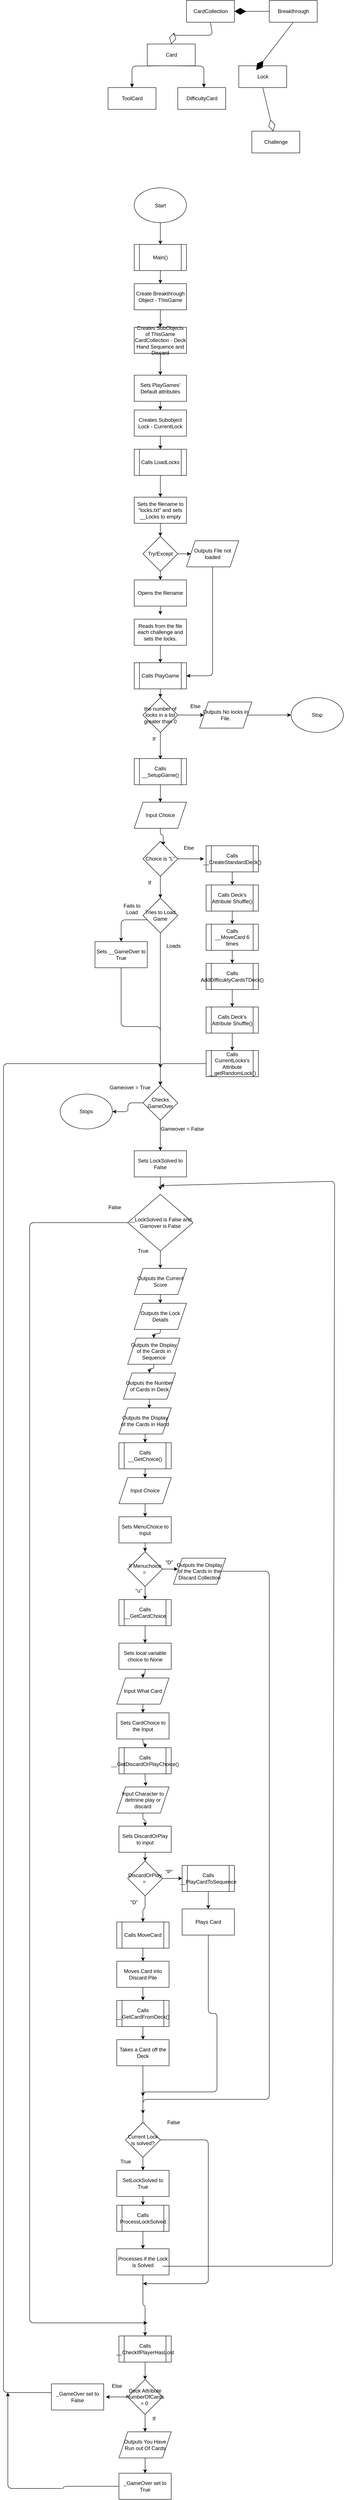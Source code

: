 <mxfile>
    <diagram id="NGS7eYxBXaBAsbN2S7GI" name="Page-1">
        <mxGraphModel dx="2227" dy="1877" grid="1" gridSize="10" guides="1" tooltips="1" connect="1" arrows="1" fold="1" page="1" pageScale="1" pageWidth="850" pageHeight="1100" math="0" shadow="0">
            <root>
                <mxCell id="0"/>
                <mxCell id="1" parent="0"/>
                <mxCell id="2" value="Card" style="html=1;" vertex="1" parent="1">
                    <mxGeometry x="130" y="150" width="110" height="50" as="geometry"/>
                </mxCell>
                <mxCell id="3" value="ToolCard" style="html=1;" vertex="1" parent="1">
                    <mxGeometry x="40" y="250" width="110" height="50" as="geometry"/>
                </mxCell>
                <mxCell id="4" value="DifficultyCard" style="html=1;" vertex="1" parent="1">
                    <mxGeometry x="200" y="250" width="110" height="50" as="geometry"/>
                </mxCell>
                <mxCell id="5" value="" style="endArrow=block;endFill=1;html=1;edgeStyle=orthogonalEdgeStyle;align=left;verticalAlign=top;entryX=0.5;entryY=0;entryDx=0;entryDy=0;" edge="1" parent="1" target="3">
                    <mxGeometry x="-1" relative="1" as="geometry">
                        <mxPoint x="180" y="200" as="sourcePoint"/>
                        <mxPoint x="340" y="200" as="targetPoint"/>
                    </mxGeometry>
                </mxCell>
                <mxCell id="8" value="" style="endArrow=block;endFill=1;html=1;edgeStyle=orthogonalEdgeStyle;align=left;verticalAlign=top;entryX=0.545;entryY=0;entryDx=0;entryDy=0;entryPerimeter=0;" edge="1" parent="1" target="4">
                    <mxGeometry x="-0.857" y="-10" relative="1" as="geometry">
                        <mxPoint x="170" y="200" as="sourcePoint"/>
                        <mxPoint x="300" y="230" as="targetPoint"/>
                        <mxPoint as="offset"/>
                    </mxGeometry>
                </mxCell>
                <mxCell id="10" value="CardCollection" style="html=1;" vertex="1" parent="1">
                    <mxGeometry x="220" y="50" width="110" height="50" as="geometry"/>
                </mxCell>
                <mxCell id="15" value="" style="endArrow=diamondThin;endFill=0;endSize=24;html=1;entryX=0.5;entryY=0;entryDx=0;entryDy=0;exitX=0.5;exitY=1;exitDx=0;exitDy=0;" edge="1" parent="1" source="10" target="2">
                    <mxGeometry width="160" relative="1" as="geometry">
                        <mxPoint x="330" y="80" as="sourcePoint"/>
                        <mxPoint x="490" y="80" as="targetPoint"/>
                        <Array as="points">
                            <mxPoint x="280" y="130"/>
                            <mxPoint x="190" y="130"/>
                        </Array>
                    </mxGeometry>
                </mxCell>
                <mxCell id="16" value="Lock" style="html=1;" vertex="1" parent="1">
                    <mxGeometry x="340" y="200" width="110" height="50" as="geometry"/>
                </mxCell>
                <mxCell id="17" value="Challenge" style="html=1;" vertex="1" parent="1">
                    <mxGeometry x="370" y="350" width="110" height="50" as="geometry"/>
                </mxCell>
                <mxCell id="19" value="" style="endArrow=diamondThin;endFill=0;endSize=24;html=1;exitX=0.5;exitY=1;exitDx=0;exitDy=0;" edge="1" parent="1" source="16" target="17">
                    <mxGeometry width="160" relative="1" as="geometry">
                        <mxPoint x="190" y="270" as="sourcePoint"/>
                        <mxPoint x="350" y="270" as="targetPoint"/>
                    </mxGeometry>
                </mxCell>
                <mxCell id="21" value="Breakthrough" style="html=1;" vertex="1" parent="1">
                    <mxGeometry x="410" y="50" width="110" height="50" as="geometry"/>
                </mxCell>
                <mxCell id="22" value="" style="endArrow=diamondThin;endFill=1;endSize=24;html=1;exitX=0;exitY=0.5;exitDx=0;exitDy=0;entryX=1;entryY=0.5;entryDx=0;entryDy=0;" edge="1" parent="1" source="21" target="10">
                    <mxGeometry width="160" relative="1" as="geometry">
                        <mxPoint x="290" y="40" as="sourcePoint"/>
                        <mxPoint x="450" y="40" as="targetPoint"/>
                    </mxGeometry>
                </mxCell>
                <mxCell id="24" value="" style="endArrow=diamondThin;endFill=1;endSize=24;html=1;exitX=0.5;exitY=1;exitDx=0;exitDy=0;entryX=0.364;entryY=0.2;entryDx=0;entryDy=0;entryPerimeter=0;" edge="1" parent="1" source="21" target="16">
                    <mxGeometry width="160" relative="1" as="geometry">
                        <mxPoint x="350" y="130" as="sourcePoint"/>
                        <mxPoint x="510" y="130" as="targetPoint"/>
                    </mxGeometry>
                </mxCell>
                <mxCell id="29" style="edgeStyle=orthogonalEdgeStyle;html=1;entryX=0.5;entryY=0;entryDx=0;entryDy=0;" edge="1" parent="1" source="26">
                    <mxGeometry relative="1" as="geometry">
                        <mxPoint x="160.0" y="610" as="targetPoint"/>
                    </mxGeometry>
                </mxCell>
                <mxCell id="26" value="" style="ellipse;whiteSpace=wrap;html=1;" vertex="1" parent="1">
                    <mxGeometry x="100" y="480" width="120" height="80" as="geometry"/>
                </mxCell>
                <mxCell id="27" value="Start&lt;br&gt;" style="text;html=1;strokeColor=none;fillColor=none;align=center;verticalAlign=middle;whiteSpace=wrap;rounded=0;" vertex="1" parent="1">
                    <mxGeometry x="130" y="506" width="60" height="30" as="geometry"/>
                </mxCell>
                <mxCell id="33" style="edgeStyle=orthogonalEdgeStyle;html=1;entryX=0.5;entryY=0;entryDx=0;entryDy=0;" edge="1" parent="1" source="30" target="31">
                    <mxGeometry relative="1" as="geometry"/>
                </mxCell>
                <mxCell id="30" value="Main()" style="shape=process;whiteSpace=wrap;html=1;backgroundOutline=1;" vertex="1" parent="1">
                    <mxGeometry x="100" y="610" width="120" height="60" as="geometry"/>
                </mxCell>
                <mxCell id="36" style="edgeStyle=orthogonalEdgeStyle;html=1;entryX=0.5;entryY=0;entryDx=0;entryDy=0;" edge="1" parent="1" source="31" target="35">
                    <mxGeometry relative="1" as="geometry"/>
                </mxCell>
                <mxCell id="31" value="Create Breakthrough Object - ThisGame&lt;br&gt;" style="rounded=0;whiteSpace=wrap;html=1;" vertex="1" parent="1">
                    <mxGeometry x="100" y="700" width="120" height="60" as="geometry"/>
                </mxCell>
                <mxCell id="38" style="edgeStyle=orthogonalEdgeStyle;html=1;" edge="1" parent="1" source="35">
                    <mxGeometry relative="1" as="geometry">
                        <mxPoint x="160.0" y="910" as="targetPoint"/>
                    </mxGeometry>
                </mxCell>
                <mxCell id="35" value="Creates SubObjects of ThisGame CardCollection - Deck Hand Sequence and Discard" style="rounded=0;whiteSpace=wrap;html=1;" vertex="1" parent="1">
                    <mxGeometry x="100" y="800" width="120" height="60" as="geometry"/>
                </mxCell>
                <mxCell id="41" style="edgeStyle=orthogonalEdgeStyle;html=1;entryX=0.5;entryY=0;entryDx=0;entryDy=0;" edge="1" parent="1" source="39" target="40">
                    <mxGeometry relative="1" as="geometry"/>
                </mxCell>
                <mxCell id="39" value="Sets PlayGames' Default attributes" style="rounded=0;whiteSpace=wrap;html=1;" vertex="1" parent="1">
                    <mxGeometry x="100" y="910" width="120" height="60" as="geometry"/>
                </mxCell>
                <mxCell id="43" style="edgeStyle=orthogonalEdgeStyle;html=1;entryX=0.5;entryY=0;entryDx=0;entryDy=0;" edge="1" parent="1" source="40">
                    <mxGeometry relative="1" as="geometry">
                        <mxPoint x="160.0" y="1080" as="targetPoint"/>
                    </mxGeometry>
                </mxCell>
                <mxCell id="40" value="Creates Subobject Lock - CurrentLock" style="rounded=0;whiteSpace=wrap;html=1;" vertex="1" parent="1">
                    <mxGeometry x="100" y="990" width="120" height="60" as="geometry"/>
                </mxCell>
                <mxCell id="46" style="edgeStyle=orthogonalEdgeStyle;html=1;entryX=0.5;entryY=0;entryDx=0;entryDy=0;" edge="1" parent="1" source="44" target="45">
                    <mxGeometry relative="1" as="geometry"/>
                </mxCell>
                <mxCell id="44" value="Calls LoadLocks" style="shape=process;whiteSpace=wrap;html=1;backgroundOutline=1;" vertex="1" parent="1">
                    <mxGeometry x="100" y="1080" width="120" height="60" as="geometry"/>
                </mxCell>
                <mxCell id="48" style="edgeStyle=orthogonalEdgeStyle;html=1;entryX=0.5;entryY=0;entryDx=0;entryDy=0;" edge="1" parent="1" source="45" target="47">
                    <mxGeometry relative="1" as="geometry"/>
                </mxCell>
                <mxCell id="45" value="Sets the filename to &quot;locks.txt&quot; and sets __Locks to empty" style="rounded=0;whiteSpace=wrap;html=1;" vertex="1" parent="1">
                    <mxGeometry x="100" y="1190" width="120" height="60" as="geometry"/>
                </mxCell>
                <mxCell id="49" style="edgeStyle=orthogonalEdgeStyle;html=1;" edge="1" parent="1" source="47">
                    <mxGeometry relative="1" as="geometry">
                        <mxPoint x="230.0" y="1320" as="targetPoint"/>
                    </mxGeometry>
                </mxCell>
                <mxCell id="55" style="edgeStyle=orthogonalEdgeStyle;html=1;entryX=0.5;entryY=0;entryDx=0;entryDy=0;" edge="1" parent="1" source="47" target="54">
                    <mxGeometry relative="1" as="geometry"/>
                </mxCell>
                <mxCell id="47" value="Try/Except" style="rhombus;whiteSpace=wrap;html=1;" vertex="1" parent="1">
                    <mxGeometry x="120" y="1280" width="80" height="80" as="geometry"/>
                </mxCell>
                <mxCell id="67" style="edgeStyle=orthogonalEdgeStyle;html=1;entryX=1;entryY=0.5;entryDx=0;entryDy=0;" edge="1" parent="1" source="51" target="58">
                    <mxGeometry relative="1" as="geometry">
                        <mxPoint x="400" y="1600" as="targetPoint"/>
                    </mxGeometry>
                </mxCell>
                <mxCell id="51" value="Outputs File not loaded" style="shape=parallelogram;perimeter=parallelogramPerimeter;whiteSpace=wrap;html=1;fixedSize=1;" vertex="1" parent="1">
                    <mxGeometry x="220" y="1290" width="120" height="60" as="geometry"/>
                </mxCell>
                <mxCell id="57" style="edgeStyle=orthogonalEdgeStyle;html=1;" edge="1" parent="1" source="54">
                    <mxGeometry relative="1" as="geometry">
                        <mxPoint x="160" y="1460.0" as="targetPoint"/>
                    </mxGeometry>
                </mxCell>
                <mxCell id="54" value="Opens the filename" style="rounded=0;whiteSpace=wrap;html=1;" vertex="1" parent="1">
                    <mxGeometry x="100" y="1380" width="120" height="60" as="geometry"/>
                </mxCell>
                <mxCell id="59" style="edgeStyle=orthogonalEdgeStyle;html=1;entryX=0.5;entryY=0;entryDx=0;entryDy=0;" edge="1" parent="1" source="56" target="58">
                    <mxGeometry relative="1" as="geometry"/>
                </mxCell>
                <mxCell id="56" value="Reads from the file each challenge and sets the locks." style="rounded=0;whiteSpace=wrap;html=1;" vertex="1" parent="1">
                    <mxGeometry x="100" y="1470" width="120" height="60" as="geometry"/>
                </mxCell>
                <mxCell id="61" style="edgeStyle=orthogonalEdgeStyle;html=1;" edge="1" parent="1" source="58" target="60">
                    <mxGeometry relative="1" as="geometry"/>
                </mxCell>
                <mxCell id="58" value="Calls PlayGame" style="shape=process;whiteSpace=wrap;html=1;backgroundOutline=1;" vertex="1" parent="1">
                    <mxGeometry x="100" y="1570" width="120" height="60" as="geometry"/>
                </mxCell>
                <mxCell id="62" style="edgeStyle=orthogonalEdgeStyle;html=1;" edge="1" parent="1" source="60">
                    <mxGeometry relative="1" as="geometry">
                        <mxPoint x="160" y="1791.391" as="targetPoint"/>
                    </mxGeometry>
                </mxCell>
                <mxCell id="64" style="edgeStyle=orthogonalEdgeStyle;html=1;" edge="1" parent="1" source="60">
                    <mxGeometry relative="1" as="geometry">
                        <mxPoint x="260" y="1690" as="targetPoint"/>
                    </mxGeometry>
                </mxCell>
                <mxCell id="60" value="the number of locks in a list greater than 0" style="rhombus;whiteSpace=wrap;html=1;" vertex="1" parent="1">
                    <mxGeometry x="120" y="1650" width="80" height="80" as="geometry"/>
                </mxCell>
                <mxCell id="63" value="If" style="text;html=1;align=center;verticalAlign=middle;resizable=0;points=[];autosize=1;strokeColor=none;fillColor=none;" vertex="1" parent="1">
                    <mxGeometry x="130" y="1730" width="30" height="30" as="geometry"/>
                </mxCell>
                <mxCell id="65" value="Else" style="text;html=1;align=center;verticalAlign=middle;resizable=0;points=[];autosize=1;strokeColor=none;fillColor=none;" vertex="1" parent="1">
                    <mxGeometry x="215" y="1655" width="50" height="30" as="geometry"/>
                </mxCell>
                <mxCell id="69" style="edgeStyle=orthogonalEdgeStyle;html=1;" edge="1" parent="1" source="68">
                    <mxGeometry relative="1" as="geometry">
                        <mxPoint x="460" y="1690" as="targetPoint"/>
                    </mxGeometry>
                </mxCell>
                <mxCell id="68" value="Outputs No locks in File." style="shape=parallelogram;perimeter=parallelogramPerimeter;whiteSpace=wrap;html=1;fixedSize=1;" vertex="1" parent="1">
                    <mxGeometry x="250" y="1660" width="120" height="60" as="geometry"/>
                </mxCell>
                <mxCell id="70" value="Stop" style="ellipse;whiteSpace=wrap;html=1;" vertex="1" parent="1">
                    <mxGeometry x="460" y="1650" width="120" height="80" as="geometry"/>
                </mxCell>
                <mxCell id="73" style="edgeStyle=orthogonalEdgeStyle;html=1;" edge="1" parent="1" source="71" target="72">
                    <mxGeometry relative="1" as="geometry"/>
                </mxCell>
                <mxCell id="71" value="Calls __SetupGame()" style="shape=process;whiteSpace=wrap;html=1;backgroundOutline=1;" vertex="1" parent="1">
                    <mxGeometry x="100" y="1790" width="120" height="60" as="geometry"/>
                </mxCell>
                <mxCell id="75" style="edgeStyle=orthogonalEdgeStyle;html=1;entryX=0.584;entryY=0.113;entryDx=0;entryDy=0;entryPerimeter=0;" edge="1" parent="1" source="72" target="74">
                    <mxGeometry relative="1" as="geometry"/>
                </mxCell>
                <mxCell id="72" value="Input Choice" style="shape=parallelogram;perimeter=parallelogramPerimeter;whiteSpace=wrap;html=1;fixedSize=1;" vertex="1" parent="1">
                    <mxGeometry x="100" y="1890" width="120" height="60" as="geometry"/>
                </mxCell>
                <mxCell id="76" style="edgeStyle=orthogonalEdgeStyle;html=1;" edge="1" parent="1" source="74">
                    <mxGeometry relative="1" as="geometry">
                        <mxPoint x="160" y="2110" as="targetPoint"/>
                    </mxGeometry>
                </mxCell>
                <mxCell id="78" style="edgeStyle=orthogonalEdgeStyle;html=1;" edge="1" parent="1" source="74">
                    <mxGeometry relative="1" as="geometry">
                        <mxPoint x="260" y="2020" as="targetPoint"/>
                    </mxGeometry>
                </mxCell>
                <mxCell id="74" value="Choice is &quot;L&quot;" style="rhombus;whiteSpace=wrap;html=1;" vertex="1" parent="1">
                    <mxGeometry x="120" y="1980" width="80" height="80" as="geometry"/>
                </mxCell>
                <mxCell id="77" value="If" style="text;html=1;align=center;verticalAlign=middle;resizable=0;points=[];autosize=1;strokeColor=none;fillColor=none;" vertex="1" parent="1">
                    <mxGeometry x="120" y="2060" width="30" height="30" as="geometry"/>
                </mxCell>
                <mxCell id="79" value="Else" style="text;html=1;align=center;verticalAlign=middle;resizable=0;points=[];autosize=1;strokeColor=none;fillColor=none;" vertex="1" parent="1">
                    <mxGeometry x="200" y="1980" width="50" height="30" as="geometry"/>
                </mxCell>
                <mxCell id="86" style="edgeStyle=orthogonalEdgeStyle;html=1;entryX=0.5;entryY=0;entryDx=0;entryDy=0;" edge="1" parent="1" source="80" target="81">
                    <mxGeometry relative="1" as="geometry"/>
                </mxCell>
                <mxCell id="80" value="Calls __CreateStandardDeck()" style="shape=process;whiteSpace=wrap;html=1;backgroundOutline=1;" vertex="1" parent="1">
                    <mxGeometry x="265" y="1990" width="120" height="60" as="geometry"/>
                </mxCell>
                <mxCell id="84" style="edgeStyle=orthogonalEdgeStyle;html=1;" edge="1" parent="1" source="81" target="85">
                    <mxGeometry relative="1" as="geometry">
                        <mxPoint x="570" y="2020" as="targetPoint"/>
                    </mxGeometry>
                </mxCell>
                <mxCell id="81" value="Calls Deck's Attribute Shuffle()" style="shape=process;whiteSpace=wrap;html=1;backgroundOutline=1;" vertex="1" parent="1">
                    <mxGeometry x="265" y="2080" width="120" height="60" as="geometry"/>
                </mxCell>
                <mxCell id="88" style="edgeStyle=orthogonalEdgeStyle;html=1;entryX=0.5;entryY=0;entryDx=0;entryDy=0;" edge="1" parent="1" source="85" target="87">
                    <mxGeometry relative="1" as="geometry"/>
                </mxCell>
                <mxCell id="85" value="Calls __MoveCard 6 times" style="shape=process;whiteSpace=wrap;html=1;backgroundOutline=1;" vertex="1" parent="1">
                    <mxGeometry x="265" y="2170" width="120" height="60" as="geometry"/>
                </mxCell>
                <mxCell id="90" style="edgeStyle=orthogonalEdgeStyle;html=1;entryX=0.5;entryY=0;entryDx=0;entryDy=0;" edge="1" parent="1" source="87" target="89">
                    <mxGeometry relative="1" as="geometry"/>
                </mxCell>
                <mxCell id="87" value="Calls AddDifficuktyCardsTDeck()" style="shape=process;whiteSpace=wrap;html=1;backgroundOutline=1;" vertex="1" parent="1">
                    <mxGeometry x="265" y="2260" width="120" height="60" as="geometry"/>
                </mxCell>
                <mxCell id="92" style="edgeStyle=orthogonalEdgeStyle;html=1;entryX=0.5;entryY=0;entryDx=0;entryDy=0;" edge="1" parent="1" source="89" target="91">
                    <mxGeometry relative="1" as="geometry"/>
                </mxCell>
                <mxCell id="89" value="Calls Deck's Attribute Shuffle()" style="shape=process;whiteSpace=wrap;html=1;backgroundOutline=1;" vertex="1" parent="1">
                    <mxGeometry x="265" y="2360" width="120" height="60" as="geometry"/>
                </mxCell>
                <mxCell id="104" style="edgeStyle=orthogonalEdgeStyle;html=1;entryX=0.5;entryY=0;entryDx=0;entryDy=0;" edge="1" parent="1" source="91" target="100">
                    <mxGeometry relative="1" as="geometry"/>
                </mxCell>
                <mxCell id="91" value="Calls CurrentLocks's Attribute __getRandomLock()" style="shape=process;whiteSpace=wrap;html=1;backgroundOutline=1;" vertex="1" parent="1">
                    <mxGeometry x="265" y="2460" width="120" height="60" as="geometry"/>
                </mxCell>
                <mxCell id="95" style="edgeStyle=orthogonalEdgeStyle;html=1;entryX=0.5;entryY=0;entryDx=0;entryDy=0;" edge="1" parent="1" source="94" target="100">
                    <mxGeometry relative="1" as="geometry">
                        <mxPoint x="160" y="2530" as="targetPoint"/>
                    </mxGeometry>
                </mxCell>
                <mxCell id="97" style="edgeStyle=orthogonalEdgeStyle;html=1;" edge="1" parent="1" source="94" target="96">
                    <mxGeometry relative="1" as="geometry">
                        <Array as="points">
                            <mxPoint x="70" y="2160"/>
                        </Array>
                    </mxGeometry>
                </mxCell>
                <mxCell id="94" value="Tries to Load Game" style="rhombus;whiteSpace=wrap;html=1;" vertex="1" parent="1">
                    <mxGeometry x="120" y="2110" width="80" height="80" as="geometry"/>
                </mxCell>
                <mxCell id="105" style="edgeStyle=orthogonalEdgeStyle;html=1;entryX=0.5;entryY=0;entryDx=0;entryDy=0;" edge="1" parent="1" source="96" target="100">
                    <mxGeometry relative="1" as="geometry"/>
                </mxCell>
                <mxCell id="96" value="Sets __GameOver to True" style="rounded=0;whiteSpace=wrap;html=1;" vertex="1" parent="1">
                    <mxGeometry x="10" y="2210" width="120" height="60" as="geometry"/>
                </mxCell>
                <mxCell id="98" value="Fails to Load" style="text;html=1;strokeColor=none;fillColor=none;align=center;verticalAlign=middle;whiteSpace=wrap;rounded=0;" vertex="1" parent="1">
                    <mxGeometry x="65" y="2120" width="60" height="30" as="geometry"/>
                </mxCell>
                <mxCell id="99" value="Loads" style="text;html=1;align=center;verticalAlign=middle;resizable=0;points=[];autosize=1;strokeColor=none;fillColor=none;" vertex="1" parent="1">
                    <mxGeometry x="160" y="2205" width="60" height="30" as="geometry"/>
                </mxCell>
                <mxCell id="101" style="edgeStyle=orthogonalEdgeStyle;html=1;" edge="1" parent="1" source="100">
                    <mxGeometry relative="1" as="geometry">
                        <mxPoint x="160" y="2690" as="targetPoint"/>
                    </mxGeometry>
                </mxCell>
                <mxCell id="107" style="edgeStyle=orthogonalEdgeStyle;html=1;entryX=1;entryY=0.5;entryDx=0;entryDy=0;" edge="1" parent="1" source="100">
                    <mxGeometry relative="1" as="geometry">
                        <mxPoint x="50.0" y="2600" as="targetPoint"/>
                    </mxGeometry>
                </mxCell>
                <mxCell id="100" value="Checks GameOver" style="rhombus;whiteSpace=wrap;html=1;" vertex="1" parent="1">
                    <mxGeometry x="120" y="2540" width="80" height="80" as="geometry"/>
                </mxCell>
                <mxCell id="102" value="Gameover = False" style="text;html=1;align=center;verticalAlign=middle;resizable=0;points=[];autosize=1;strokeColor=none;fillColor=none;" vertex="1" parent="1">
                    <mxGeometry x="150" y="2625" width="120" height="30" as="geometry"/>
                </mxCell>
                <mxCell id="103" value="Gameover = True" style="text;html=1;align=center;verticalAlign=middle;resizable=0;points=[];autosize=1;strokeColor=none;fillColor=none;" vertex="1" parent="1">
                    <mxGeometry x="30" y="2530" width="120" height="30" as="geometry"/>
                </mxCell>
                <mxCell id="113" style="edgeStyle=orthogonalEdgeStyle;html=1;" edge="1" parent="1" source="108">
                    <mxGeometry relative="1" as="geometry">
                        <mxPoint x="160.0" y="2780" as="targetPoint"/>
                    </mxGeometry>
                </mxCell>
                <mxCell id="108" value="Sets LockSolved to False" style="rounded=0;whiteSpace=wrap;html=1;" vertex="1" parent="1">
                    <mxGeometry x="100" y="2690" width="120" height="60" as="geometry"/>
                </mxCell>
                <mxCell id="110" style="edgeStyle=orthogonalEdgeStyle;html=1;" edge="1" parent="1" source="109">
                    <mxGeometry relative="1" as="geometry">
                        <mxPoint x="160.0" y="2960" as="targetPoint"/>
                    </mxGeometry>
                </mxCell>
                <mxCell id="210" style="edgeStyle=orthogonalEdgeStyle;html=1;" edge="1" parent="1" source="109">
                    <mxGeometry relative="1" as="geometry">
                        <mxPoint x="130" y="5380" as="targetPoint"/>
                        <Array as="points">
                            <mxPoint x="-140" y="2855"/>
                            <mxPoint x="-140" y="5380"/>
                            <mxPoint x="120" y="5380"/>
                        </Array>
                    </mxGeometry>
                </mxCell>
                <mxCell id="109" value="__LockSolved is False and Gamover is False" style="rhombus;whiteSpace=wrap;html=1;" vertex="1" parent="1">
                    <mxGeometry x="85" y="2790" width="150" height="130" as="geometry"/>
                </mxCell>
                <mxCell id="111" value="True" style="text;html=1;align=center;verticalAlign=middle;resizable=0;points=[];autosize=1;strokeColor=none;fillColor=none;" vertex="1" parent="1">
                    <mxGeometry x="95" y="2905" width="50" height="30" as="geometry"/>
                </mxCell>
                <mxCell id="112" value="False" style="text;html=1;align=center;verticalAlign=middle;resizable=0;points=[];autosize=1;strokeColor=none;fillColor=none;" vertex="1" parent="1">
                    <mxGeometry x="30" y="2805" width="50" height="30" as="geometry"/>
                </mxCell>
                <mxCell id="128" value="Stops" style="ellipse;whiteSpace=wrap;html=1;" vertex="1" parent="1">
                    <mxGeometry x="-70" y="2560" width="120" height="80" as="geometry"/>
                </mxCell>
                <mxCell id="132" style="edgeStyle=orthogonalEdgeStyle;html=1;" edge="1" parent="1" source="129" target="130">
                    <mxGeometry relative="1" as="geometry"/>
                </mxCell>
                <mxCell id="129" value="Outputs the Current Score" style="shape=parallelogram;perimeter=parallelogramPerimeter;whiteSpace=wrap;html=1;fixedSize=1;" vertex="1" parent="1">
                    <mxGeometry x="100" y="2960" width="120" height="60" as="geometry"/>
                </mxCell>
                <mxCell id="133" style="edgeStyle=orthogonalEdgeStyle;html=1;" edge="1" parent="1" source="130" target="131">
                    <mxGeometry relative="1" as="geometry"/>
                </mxCell>
                <mxCell id="130" value="Outputs the Lock Details" style="shape=parallelogram;perimeter=parallelogramPerimeter;whiteSpace=wrap;html=1;fixedSize=1;" vertex="1" parent="1">
                    <mxGeometry x="100" y="3040" width="120" height="60" as="geometry"/>
                </mxCell>
                <mxCell id="135" style="edgeStyle=orthogonalEdgeStyle;html=1;" edge="1" parent="1" source="131" target="134">
                    <mxGeometry relative="1" as="geometry"/>
                </mxCell>
                <mxCell id="131" value="Outputs the Display of the Cards in Sequence" style="shape=parallelogram;perimeter=parallelogramPerimeter;whiteSpace=wrap;html=1;fixedSize=1;" vertex="1" parent="1">
                    <mxGeometry x="85" y="3120" width="120" height="60" as="geometry"/>
                </mxCell>
                <mxCell id="137" style="edgeStyle=orthogonalEdgeStyle;html=1;entryX=0.576;entryY=0.022;entryDx=0;entryDy=0;entryPerimeter=0;" edge="1" parent="1" source="134" target="136">
                    <mxGeometry relative="1" as="geometry"/>
                </mxCell>
                <mxCell id="134" value="Outputs the Number of Cards in Deck" style="shape=parallelogram;perimeter=parallelogramPerimeter;whiteSpace=wrap;html=1;fixedSize=1;" vertex="1" parent="1">
                    <mxGeometry x="75" y="3200" width="120" height="60" as="geometry"/>
                </mxCell>
                <mxCell id="139" style="edgeStyle=orthogonalEdgeStyle;html=1;entryX=0.5;entryY=0;entryDx=0;entryDy=0;" edge="1" parent="1" source="136" target="138">
                    <mxGeometry relative="1" as="geometry"/>
                </mxCell>
                <mxCell id="136" value="Outputs the Display of the Cards in Hand" style="shape=parallelogram;perimeter=parallelogramPerimeter;whiteSpace=wrap;html=1;fixedSize=1;" vertex="1" parent="1">
                    <mxGeometry x="65" y="3280" width="120" height="60" as="geometry"/>
                </mxCell>
                <mxCell id="141" style="edgeStyle=orthogonalEdgeStyle;html=1;" edge="1" parent="1" source="138" target="140">
                    <mxGeometry relative="1" as="geometry"/>
                </mxCell>
                <mxCell id="138" value="Calls __GetChoice()" style="shape=process;whiteSpace=wrap;html=1;backgroundOutline=1;" vertex="1" parent="1">
                    <mxGeometry x="65" y="3360" width="120" height="60" as="geometry"/>
                </mxCell>
                <mxCell id="143" style="edgeStyle=orthogonalEdgeStyle;html=1;" edge="1" parent="1" source="140" target="142">
                    <mxGeometry relative="1" as="geometry"/>
                </mxCell>
                <mxCell id="140" value="Input Choice" style="shape=parallelogram;perimeter=parallelogramPerimeter;whiteSpace=wrap;html=1;fixedSize=1;" vertex="1" parent="1">
                    <mxGeometry x="65" y="3440" width="120" height="60" as="geometry"/>
                </mxCell>
                <mxCell id="145" style="edgeStyle=orthogonalEdgeStyle;html=1;" edge="1" parent="1" source="142" target="144">
                    <mxGeometry relative="1" as="geometry"/>
                </mxCell>
                <mxCell id="142" value="Sets MenuChoice to Input" style="rounded=0;whiteSpace=wrap;html=1;" vertex="1" parent="1">
                    <mxGeometry x="65" y="3530" width="120" height="60" as="geometry"/>
                </mxCell>
                <mxCell id="146" style="edgeStyle=orthogonalEdgeStyle;html=1;" edge="1" parent="1" source="144">
                    <mxGeometry relative="1" as="geometry">
                        <mxPoint x="200" y="3650.0" as="targetPoint"/>
                    </mxGeometry>
                </mxCell>
                <mxCell id="148" style="edgeStyle=orthogonalEdgeStyle;html=1;" edge="1" parent="1" source="144">
                    <mxGeometry relative="1" as="geometry">
                        <mxPoint x="125" y="3720" as="targetPoint"/>
                    </mxGeometry>
                </mxCell>
                <mxCell id="144" value="If Menuchoice =&amp;nbsp;" style="rhombus;whiteSpace=wrap;html=1;" vertex="1" parent="1">
                    <mxGeometry x="85" y="3610" width="80" height="80" as="geometry"/>
                </mxCell>
                <mxCell id="147" value="&quot;D&quot;" style="text;html=1;align=center;verticalAlign=middle;resizable=0;points=[];autosize=1;strokeColor=none;fillColor=none;" vertex="1" parent="1">
                    <mxGeometry x="160" y="3620" width="40" height="30" as="geometry"/>
                </mxCell>
                <mxCell id="149" value="&quot;u&quot;" style="text;html=1;align=center;verticalAlign=middle;resizable=0;points=[];autosize=1;strokeColor=none;fillColor=none;" vertex="1" parent="1">
                    <mxGeometry x="90" y="3685" width="40" height="30" as="geometry"/>
                </mxCell>
                <mxCell id="183" style="edgeStyle=orthogonalEdgeStyle;html=1;" edge="1" parent="1" source="150">
                    <mxGeometry relative="1" as="geometry">
                        <mxPoint x="120" y="4900" as="targetPoint"/>
                        <Array as="points">
                            <mxPoint x="410" y="3655"/>
                            <mxPoint x="410" y="4867"/>
                        </Array>
                    </mxGeometry>
                </mxCell>
                <mxCell id="150" value="Outputs the Display of the Cards in the Discard Collection" style="shape=parallelogram;perimeter=parallelogramPerimeter;whiteSpace=wrap;html=1;fixedSize=1;" vertex="1" parent="1">
                    <mxGeometry x="190" y="3625" width="120" height="60" as="geometry"/>
                </mxCell>
                <mxCell id="153" style="edgeStyle=orthogonalEdgeStyle;html=1;entryX=0.5;entryY=0;entryDx=0;entryDy=0;" edge="1" parent="1" source="151" target="152">
                    <mxGeometry relative="1" as="geometry"/>
                </mxCell>
                <mxCell id="151" value="Calls __GetCardChoice" style="shape=process;whiteSpace=wrap;html=1;backgroundOutline=1;" vertex="1" parent="1">
                    <mxGeometry x="65" y="3720" width="120" height="60" as="geometry"/>
                </mxCell>
                <mxCell id="155" style="edgeStyle=orthogonalEdgeStyle;html=1;" edge="1" parent="1" source="152" target="154">
                    <mxGeometry relative="1" as="geometry"/>
                </mxCell>
                <mxCell id="152" value="Sets local variable choice to None" style="rounded=0;whiteSpace=wrap;html=1;" vertex="1" parent="1">
                    <mxGeometry x="65" y="3820" width="120" height="60" as="geometry"/>
                </mxCell>
                <mxCell id="157" style="edgeStyle=orthogonalEdgeStyle;html=1;" edge="1" parent="1" source="154" target="156">
                    <mxGeometry relative="1" as="geometry"/>
                </mxCell>
                <mxCell id="154" value="Input What Card" style="shape=parallelogram;perimeter=parallelogramPerimeter;whiteSpace=wrap;html=1;fixedSize=1;" vertex="1" parent="1">
                    <mxGeometry x="60" y="3900" width="120" height="60" as="geometry"/>
                </mxCell>
                <mxCell id="159" style="edgeStyle=orthogonalEdgeStyle;html=1;" edge="1" parent="1" source="156" target="158">
                    <mxGeometry relative="1" as="geometry"/>
                </mxCell>
                <mxCell id="156" value="Sets CardChoice to the Input" style="rounded=0;whiteSpace=wrap;html=1;" vertex="1" parent="1">
                    <mxGeometry x="60" y="3980" width="120" height="60" as="geometry"/>
                </mxCell>
                <mxCell id="161" style="edgeStyle=orthogonalEdgeStyle;html=1;entryX=0.551;entryY=-0.03;entryDx=0;entryDy=0;entryPerimeter=0;" edge="1" parent="1" source="158" target="160">
                    <mxGeometry relative="1" as="geometry"/>
                </mxCell>
                <mxCell id="158" value="Calls __GetDiscardOrPlayChoice()" style="shape=process;whiteSpace=wrap;html=1;backgroundOutline=1;" vertex="1" parent="1">
                    <mxGeometry x="65" y="4060" width="120" height="60" as="geometry"/>
                </mxCell>
                <mxCell id="163" style="edgeStyle=orthogonalEdgeStyle;html=1;" edge="1" parent="1" source="160" target="162">
                    <mxGeometry relative="1" as="geometry"/>
                </mxCell>
                <mxCell id="160" value="Input Character to detmine play or discard" style="shape=parallelogram;perimeter=parallelogramPerimeter;whiteSpace=wrap;html=1;fixedSize=1;" vertex="1" parent="1">
                    <mxGeometry x="60" y="4150" width="120" height="60" as="geometry"/>
                </mxCell>
                <mxCell id="165" style="edgeStyle=orthogonalEdgeStyle;html=1;entryX=0.5;entryY=0;entryDx=0;entryDy=0;" edge="1" parent="1" source="162" target="164">
                    <mxGeometry relative="1" as="geometry"/>
                </mxCell>
                <mxCell id="162" value="Sets DiscardOrPlay to input" style="rounded=0;whiteSpace=wrap;html=1;" vertex="1" parent="1">
                    <mxGeometry x="65" y="4240" width="120" height="60" as="geometry"/>
                </mxCell>
                <mxCell id="169" style="edgeStyle=orthogonalEdgeStyle;html=1;" edge="1" parent="1" source="164" target="168">
                    <mxGeometry relative="1" as="geometry"/>
                </mxCell>
                <mxCell id="173" style="edgeStyle=orthogonalEdgeStyle;html=1;entryX=0.5;entryY=0;entryDx=0;entryDy=0;" edge="1" parent="1" source="164" target="172">
                    <mxGeometry relative="1" as="geometry"/>
                </mxCell>
                <mxCell id="164" value="DiscardOrPlay =&amp;nbsp;" style="rhombus;whiteSpace=wrap;html=1;" vertex="1" parent="1">
                    <mxGeometry x="85" y="4320" width="80" height="80" as="geometry"/>
                </mxCell>
                <mxCell id="166" value="&quot;P&quot;" style="text;html=1;strokeColor=none;fillColor=none;align=center;verticalAlign=middle;whiteSpace=wrap;rounded=0;" vertex="1" parent="1">
                    <mxGeometry x="150" y="4330" width="60" height="30" as="geometry"/>
                </mxCell>
                <mxCell id="167" value="&quot;D&quot;" style="text;html=1;strokeColor=none;fillColor=none;align=center;verticalAlign=middle;whiteSpace=wrap;rounded=0;" vertex="1" parent="1">
                    <mxGeometry x="70" y="4400" width="60" height="30" as="geometry"/>
                </mxCell>
                <mxCell id="170" style="edgeStyle=orthogonalEdgeStyle;html=1;" edge="1" parent="1" source="168">
                    <mxGeometry relative="1" as="geometry">
                        <mxPoint x="270" y="4430" as="targetPoint"/>
                    </mxGeometry>
                </mxCell>
                <mxCell id="168" value="Calls __PlayCardToSequence" style="shape=process;whiteSpace=wrap;html=1;backgroundOutline=1;" vertex="1" parent="1">
                    <mxGeometry x="210" y="4330" width="120" height="60" as="geometry"/>
                </mxCell>
                <mxCell id="180" style="edgeStyle=orthogonalEdgeStyle;html=1;" edge="1" parent="1" source="171">
                    <mxGeometry relative="1" as="geometry">
                        <mxPoint x="120" y="4860" as="targetPoint"/>
                        <Array as="points">
                            <mxPoint x="270" y="4670"/>
                            <mxPoint x="290" y="4670"/>
                            <mxPoint x="290" y="4850"/>
                        </Array>
                    </mxGeometry>
                </mxCell>
                <mxCell id="171" value="Plays Card" style="rounded=0;whiteSpace=wrap;html=1;" vertex="1" parent="1">
                    <mxGeometry x="210" y="4430" width="120" height="60" as="geometry"/>
                </mxCell>
                <mxCell id="175" style="edgeStyle=orthogonalEdgeStyle;html=1;entryX=0.5;entryY=0;entryDx=0;entryDy=0;" edge="1" parent="1" source="172" target="174">
                    <mxGeometry relative="1" as="geometry"/>
                </mxCell>
                <mxCell id="172" value="Calls MoveCard" style="shape=process;whiteSpace=wrap;html=1;backgroundOutline=1;" vertex="1" parent="1">
                    <mxGeometry x="60" y="4460" width="120" height="60" as="geometry"/>
                </mxCell>
                <mxCell id="177" style="edgeStyle=orthogonalEdgeStyle;html=1;" edge="1" parent="1" source="174" target="176">
                    <mxGeometry relative="1" as="geometry"/>
                </mxCell>
                <mxCell id="174" value="Moves Card into Discard Pile" style="rounded=0;whiteSpace=wrap;html=1;" vertex="1" parent="1">
                    <mxGeometry x="60" y="4550" width="120" height="60" as="geometry"/>
                </mxCell>
                <mxCell id="179" style="edgeStyle=orthogonalEdgeStyle;html=1;" edge="1" parent="1" source="176" target="178">
                    <mxGeometry relative="1" as="geometry"/>
                </mxCell>
                <mxCell id="176" value="Calls __GetCardFromDeck()" style="shape=process;whiteSpace=wrap;html=1;backgroundOutline=1;" vertex="1" parent="1">
                    <mxGeometry x="60" y="4640" width="120" height="60" as="geometry"/>
                </mxCell>
                <mxCell id="181" style="edgeStyle=orthogonalEdgeStyle;html=1;" edge="1" parent="1" source="178">
                    <mxGeometry relative="1" as="geometry">
                        <mxPoint x="120" y="4930" as="targetPoint"/>
                    </mxGeometry>
                </mxCell>
                <mxCell id="178" value="Takes a Card off the Deck" style="rounded=0;whiteSpace=wrap;html=1;" vertex="1" parent="1">
                    <mxGeometry x="60" y="4730" width="120" height="60" as="geometry"/>
                </mxCell>
                <mxCell id="185" style="edgeStyle=orthogonalEdgeStyle;html=1;" edge="1" parent="1" source="184">
                    <mxGeometry relative="1" as="geometry">
                        <mxPoint x="120" y="5030" as="targetPoint"/>
                    </mxGeometry>
                </mxCell>
                <mxCell id="194" style="edgeStyle=orthogonalEdgeStyle;html=1;" edge="1" parent="1" source="184">
                    <mxGeometry relative="1" as="geometry">
                        <mxPoint x="120" y="5290" as="targetPoint"/>
                        <Array as="points">
                            <mxPoint x="270" y="4960"/>
                            <mxPoint x="270" y="5290"/>
                        </Array>
                    </mxGeometry>
                </mxCell>
                <mxCell id="184" value="Current Lock is solved?" style="rhombus;whiteSpace=wrap;html=1;" vertex="1" parent="1">
                    <mxGeometry x="80" y="4920" width="80" height="80" as="geometry"/>
                </mxCell>
                <mxCell id="186" value="True" style="text;html=1;align=center;verticalAlign=middle;resizable=0;points=[];autosize=1;strokeColor=none;fillColor=none;" vertex="1" parent="1">
                    <mxGeometry x="55" y="4995" width="50" height="30" as="geometry"/>
                </mxCell>
                <mxCell id="187" value="False" style="text;html=1;align=center;verticalAlign=middle;resizable=0;points=[];autosize=1;strokeColor=none;fillColor=none;" vertex="1" parent="1">
                    <mxGeometry x="165" y="4905" width="50" height="30" as="geometry"/>
                </mxCell>
                <mxCell id="190" style="edgeStyle=orthogonalEdgeStyle;html=1;" edge="1" parent="1" source="188" target="189">
                    <mxGeometry relative="1" as="geometry"/>
                </mxCell>
                <mxCell id="188" value="SetLockSolved to True" style="rounded=0;whiteSpace=wrap;html=1;" vertex="1" parent="1">
                    <mxGeometry x="60" y="5030" width="120" height="60" as="geometry"/>
                </mxCell>
                <mxCell id="193" style="edgeStyle=orthogonalEdgeStyle;html=1;" edge="1" parent="1" source="189" target="191">
                    <mxGeometry relative="1" as="geometry"/>
                </mxCell>
                <mxCell id="189" value="Calls ProcessLockSolved" style="shape=process;whiteSpace=wrap;html=1;backgroundOutline=1;" vertex="1" parent="1">
                    <mxGeometry x="60" y="5110" width="120" height="60" as="geometry"/>
                </mxCell>
                <mxCell id="195" style="edgeStyle=orthogonalEdgeStyle;html=1;entryX=0.5;entryY=0;entryDx=0;entryDy=0;" edge="1" parent="1" source="191" target="199">
                    <mxGeometry relative="1" as="geometry">
                        <mxPoint x="120" y="5381.333" as="targetPoint"/>
                    </mxGeometry>
                </mxCell>
                <mxCell id="191" value="Processes if the Lock is Solved" style="rounded=0;whiteSpace=wrap;html=1;" vertex="1" parent="1">
                    <mxGeometry x="60" y="5210" width="120" height="60" as="geometry"/>
                </mxCell>
                <mxCell id="198" style="edgeStyle=orthogonalEdgeStyle;html=1;entryX=0.5;entryY=0;entryDx=0;entryDy=0;" edge="1" parent="1" source="199" target="202">
                    <mxGeometry relative="1" as="geometry"/>
                </mxCell>
                <mxCell id="199" value="Calls __CheckIfPlayerHasLost" style="shape=process;whiteSpace=wrap;html=1;backgroundOutline=1;" vertex="1" parent="1">
                    <mxGeometry x="65" y="5410" width="120" height="60" as="geometry"/>
                </mxCell>
                <mxCell id="200" style="edgeStyle=orthogonalEdgeStyle;html=1;" edge="1" parent="1" source="202">
                    <mxGeometry relative="1" as="geometry">
                        <mxPoint x="125.0" y="5630" as="targetPoint"/>
                    </mxGeometry>
                </mxCell>
                <mxCell id="201" style="edgeStyle=orthogonalEdgeStyle;html=1;" edge="1" parent="1" source="202">
                    <mxGeometry relative="1" as="geometry">
                        <mxPoint x="35" y="5550" as="targetPoint"/>
                    </mxGeometry>
                </mxCell>
                <mxCell id="202" value="Deck Attribute NumberOfCards = 0&amp;nbsp;" style="rhombus;whiteSpace=wrap;html=1;" vertex="1" parent="1">
                    <mxGeometry x="85" y="5510" width="80" height="80" as="geometry"/>
                </mxCell>
                <mxCell id="203" value="If" style="text;html=1;align=center;verticalAlign=middle;resizable=0;points=[];autosize=1;strokeColor=none;fillColor=none;" vertex="1" parent="1">
                    <mxGeometry x="130" y="5585" width="30" height="30" as="geometry"/>
                </mxCell>
                <mxCell id="204" value="Else" style="text;html=1;align=center;verticalAlign=middle;resizable=0;points=[];autosize=1;strokeColor=none;fillColor=none;" vertex="1" parent="1">
                    <mxGeometry x="35" y="5510" width="50" height="30" as="geometry"/>
                </mxCell>
                <mxCell id="212" style="edgeStyle=orthogonalEdgeStyle;html=1;" edge="1" parent="1" source="206">
                    <mxGeometry relative="1" as="geometry">
                        <mxPoint x="160" y="2500" as="targetPoint"/>
                        <Array as="points">
                            <mxPoint x="-200" y="5540"/>
                            <mxPoint x="-200" y="2490"/>
                        </Array>
                    </mxGeometry>
                </mxCell>
                <mxCell id="206" value="_GameOver set to False" style="rounded=0;whiteSpace=wrap;html=1;" vertex="1" parent="1">
                    <mxGeometry x="-90" y="5520" width="120" height="60" as="geometry"/>
                </mxCell>
                <mxCell id="207" style="edgeStyle=orthogonalEdgeStyle;html=1;entryX=0.5;entryY=0;entryDx=0;entryDy=0;" edge="1" parent="1" source="208" target="209">
                    <mxGeometry relative="1" as="geometry"/>
                </mxCell>
                <mxCell id="208" value="Outputs You Have Run out Of Cards" style="shape=parallelogram;perimeter=parallelogramPerimeter;whiteSpace=wrap;html=1;fixedSize=1;" vertex="1" parent="1">
                    <mxGeometry x="65" y="5630" width="120" height="60" as="geometry"/>
                </mxCell>
                <mxCell id="215" style="edgeStyle=orthogonalEdgeStyle;html=1;" edge="1" parent="1" source="209">
                    <mxGeometry relative="1" as="geometry">
                        <mxPoint x="-190" y="5540" as="targetPoint"/>
                        <Array as="points">
                            <mxPoint x="-62" y="5755"/>
                            <mxPoint x="-62" y="5760"/>
                            <mxPoint x="-190" y="5760"/>
                        </Array>
                    </mxGeometry>
                </mxCell>
                <mxCell id="209" value="_GameOver set to True" style="rounded=0;whiteSpace=wrap;html=1;" vertex="1" parent="1">
                    <mxGeometry x="65" y="5725" width="120" height="60" as="geometry"/>
                </mxCell>
                <mxCell id="211" value="" style="endArrow=classic;html=1;" edge="1" parent="1">
                    <mxGeometry width="50" height="50" relative="1" as="geometry">
                        <mxPoint x="165" y="5250" as="sourcePoint"/>
                        <mxPoint x="160" y="2770" as="targetPoint"/>
                        <Array as="points">
                            <mxPoint x="555" y="5250"/>
                            <mxPoint x="560" y="2760"/>
                        </Array>
                    </mxGeometry>
                </mxCell>
            </root>
        </mxGraphModel>
    </diagram>
</mxfile>